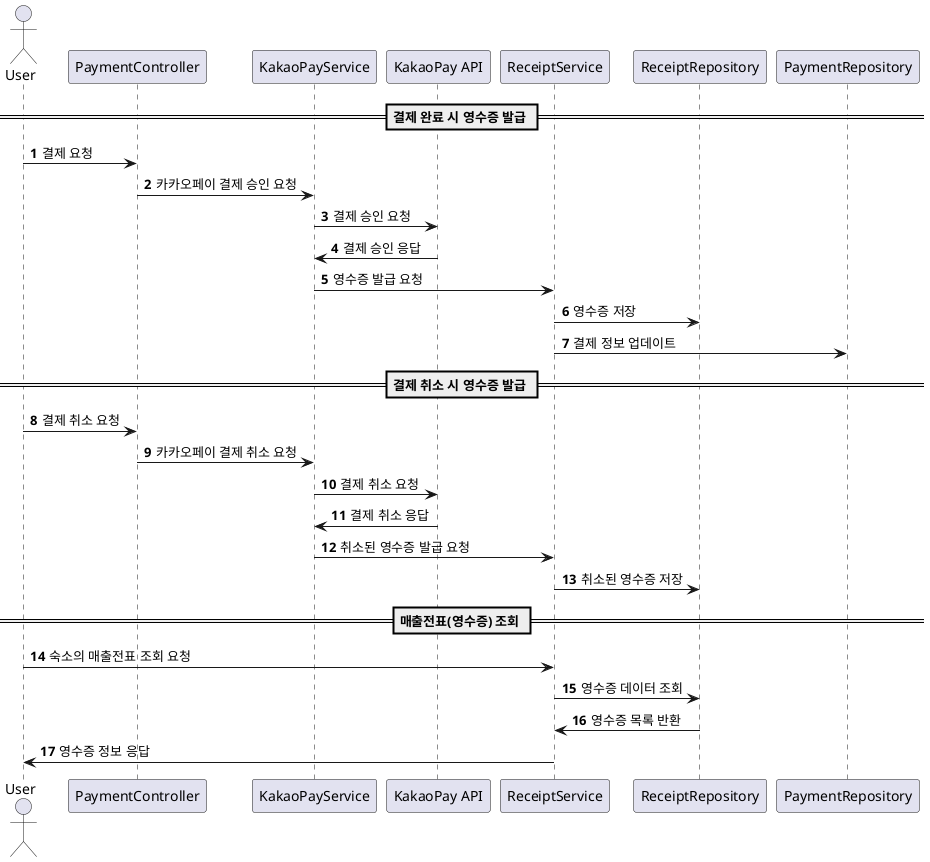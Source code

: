 @startuml
'https://plantuml.com/sequence-diagram

autonumber

actor User
participant "PaymentController" as PC
participant "KakaoPayService" as KPS
participant "KakaoPay API" as KPA
participant "ReceiptService" as RS
participant "ReceiptRepository" as RR
participant "PaymentRepository" as PR

== 결제 완료 시 영수증 발급 ==
User -> PC: 결제 요청
PC -> KPS: 카카오페이 결제 승인 요청
KPS -> KPA: 결제 승인 요청
KPA -> KPS: 결제 승인 응답
KPS -> RS: 영수증 발급 요청
RS -> RR: 영수증 저장
RS -> PR: 결제 정보 업데이트

== 결제 취소 시 영수증 발급 ==
User -> PC: 결제 취소 요청
PC -> KPS: 카카오페이 결제 취소 요청
KPS -> KPA: 결제 취소 요청
KPA -> KPS: 결제 취소 응답
KPS -> RS: 취소된 영수증 발급 요청
RS -> RR: 취소된 영수증 저장

== 매출전표(영수증) 조회 ==
User -> RS: 숙소의 매출전표 조회 요청
RS -> RR: 영수증 데이터 조회
RR -> RS: 영수증 목록 반환
RS -> User: 영수증 정보 응답
@enduml
